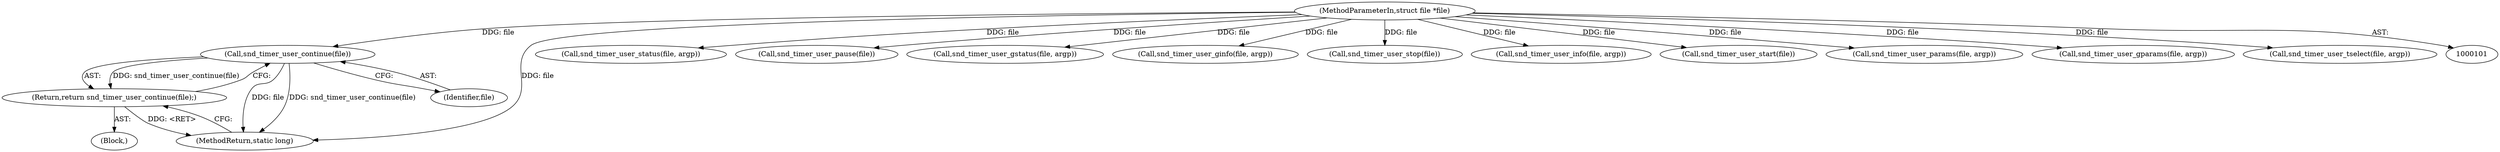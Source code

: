 digraph "0_linux_af368027a49a751d6ff4ee9e3f9961f35bb4fede@pointer" {
"1000213" [label="(Call,snd_timer_user_continue(file))"];
"1000102" [label="(MethodParameterIn,struct file *file)"];
"1000212" [label="(Return,return snd_timer_user_continue(file);)"];
"1000223" [label="(MethodReturn,static long)"];
"1000197" [label="(Call,snd_timer_user_status(file, argp))"];
"1000218" [label="(Call,snd_timer_user_pause(file))"];
"1000177" [label="(Call,snd_timer_user_gstatus(file, argp))"];
"1000167" [label="(Call,snd_timer_user_ginfo(file, argp))"];
"1000208" [label="(Call,snd_timer_user_stop(file))"];
"1000187" [label="(Call,snd_timer_user_info(file, argp))"];
"1000102" [label="(MethodParameterIn,struct file *file)"];
"1000203" [label="(Call,snd_timer_user_start(file))"];
"1000124" [label="(Block,)"];
"1000192" [label="(Call,snd_timer_user_params(file, argp))"];
"1000214" [label="(Identifier,file)"];
"1000213" [label="(Call,snd_timer_user_continue(file))"];
"1000172" [label="(Call,snd_timer_user_gparams(file, argp))"];
"1000182" [label="(Call,snd_timer_user_tselect(file, argp))"];
"1000212" [label="(Return,return snd_timer_user_continue(file);)"];
"1000213" -> "1000212"  [label="AST: "];
"1000213" -> "1000214"  [label="CFG: "];
"1000214" -> "1000213"  [label="AST: "];
"1000212" -> "1000213"  [label="CFG: "];
"1000213" -> "1000223"  [label="DDG: file"];
"1000213" -> "1000223"  [label="DDG: snd_timer_user_continue(file)"];
"1000213" -> "1000212"  [label="DDG: snd_timer_user_continue(file)"];
"1000102" -> "1000213"  [label="DDG: file"];
"1000102" -> "1000101"  [label="AST: "];
"1000102" -> "1000223"  [label="DDG: file"];
"1000102" -> "1000167"  [label="DDG: file"];
"1000102" -> "1000172"  [label="DDG: file"];
"1000102" -> "1000177"  [label="DDG: file"];
"1000102" -> "1000182"  [label="DDG: file"];
"1000102" -> "1000187"  [label="DDG: file"];
"1000102" -> "1000192"  [label="DDG: file"];
"1000102" -> "1000197"  [label="DDG: file"];
"1000102" -> "1000203"  [label="DDG: file"];
"1000102" -> "1000208"  [label="DDG: file"];
"1000102" -> "1000218"  [label="DDG: file"];
"1000212" -> "1000124"  [label="AST: "];
"1000223" -> "1000212"  [label="CFG: "];
"1000212" -> "1000223"  [label="DDG: <RET>"];
}
